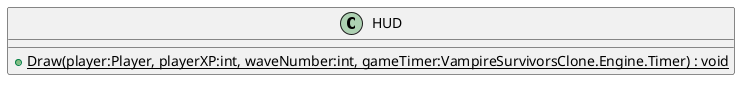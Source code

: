 @startuml
class HUD {
    + {static} Draw(player:Player, playerXP:int, waveNumber:int, gameTimer:VampireSurvivorsClone.Engine.Timer) : void
}
@enduml

